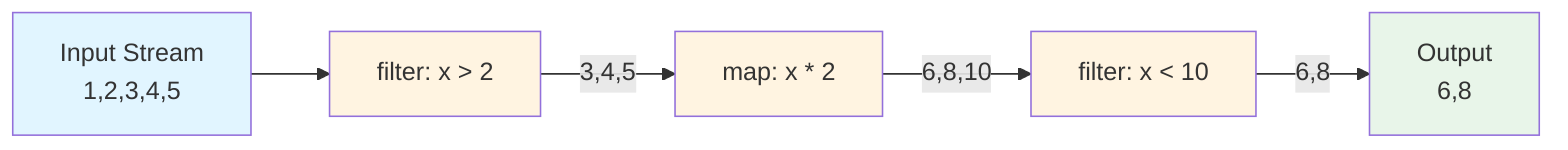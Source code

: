 graph LR
    Input[Input Stream<br>1,2,3,4,5] --> Filter[filter: x > 2]
    Filter --> |3,4,5| Map[map: x * 2]
    Map --> |6,8,10| Filter2[filter: x < 10]
    Filter2 --> |6,8| Output[Output<br>6,8]
    
    style Input fill:#e1f5ff
    style Filter fill:#fff4e1
    style Map fill:#fff4e1
    style Filter2 fill:#fff4e1
    style Output fill:#e8f5e9